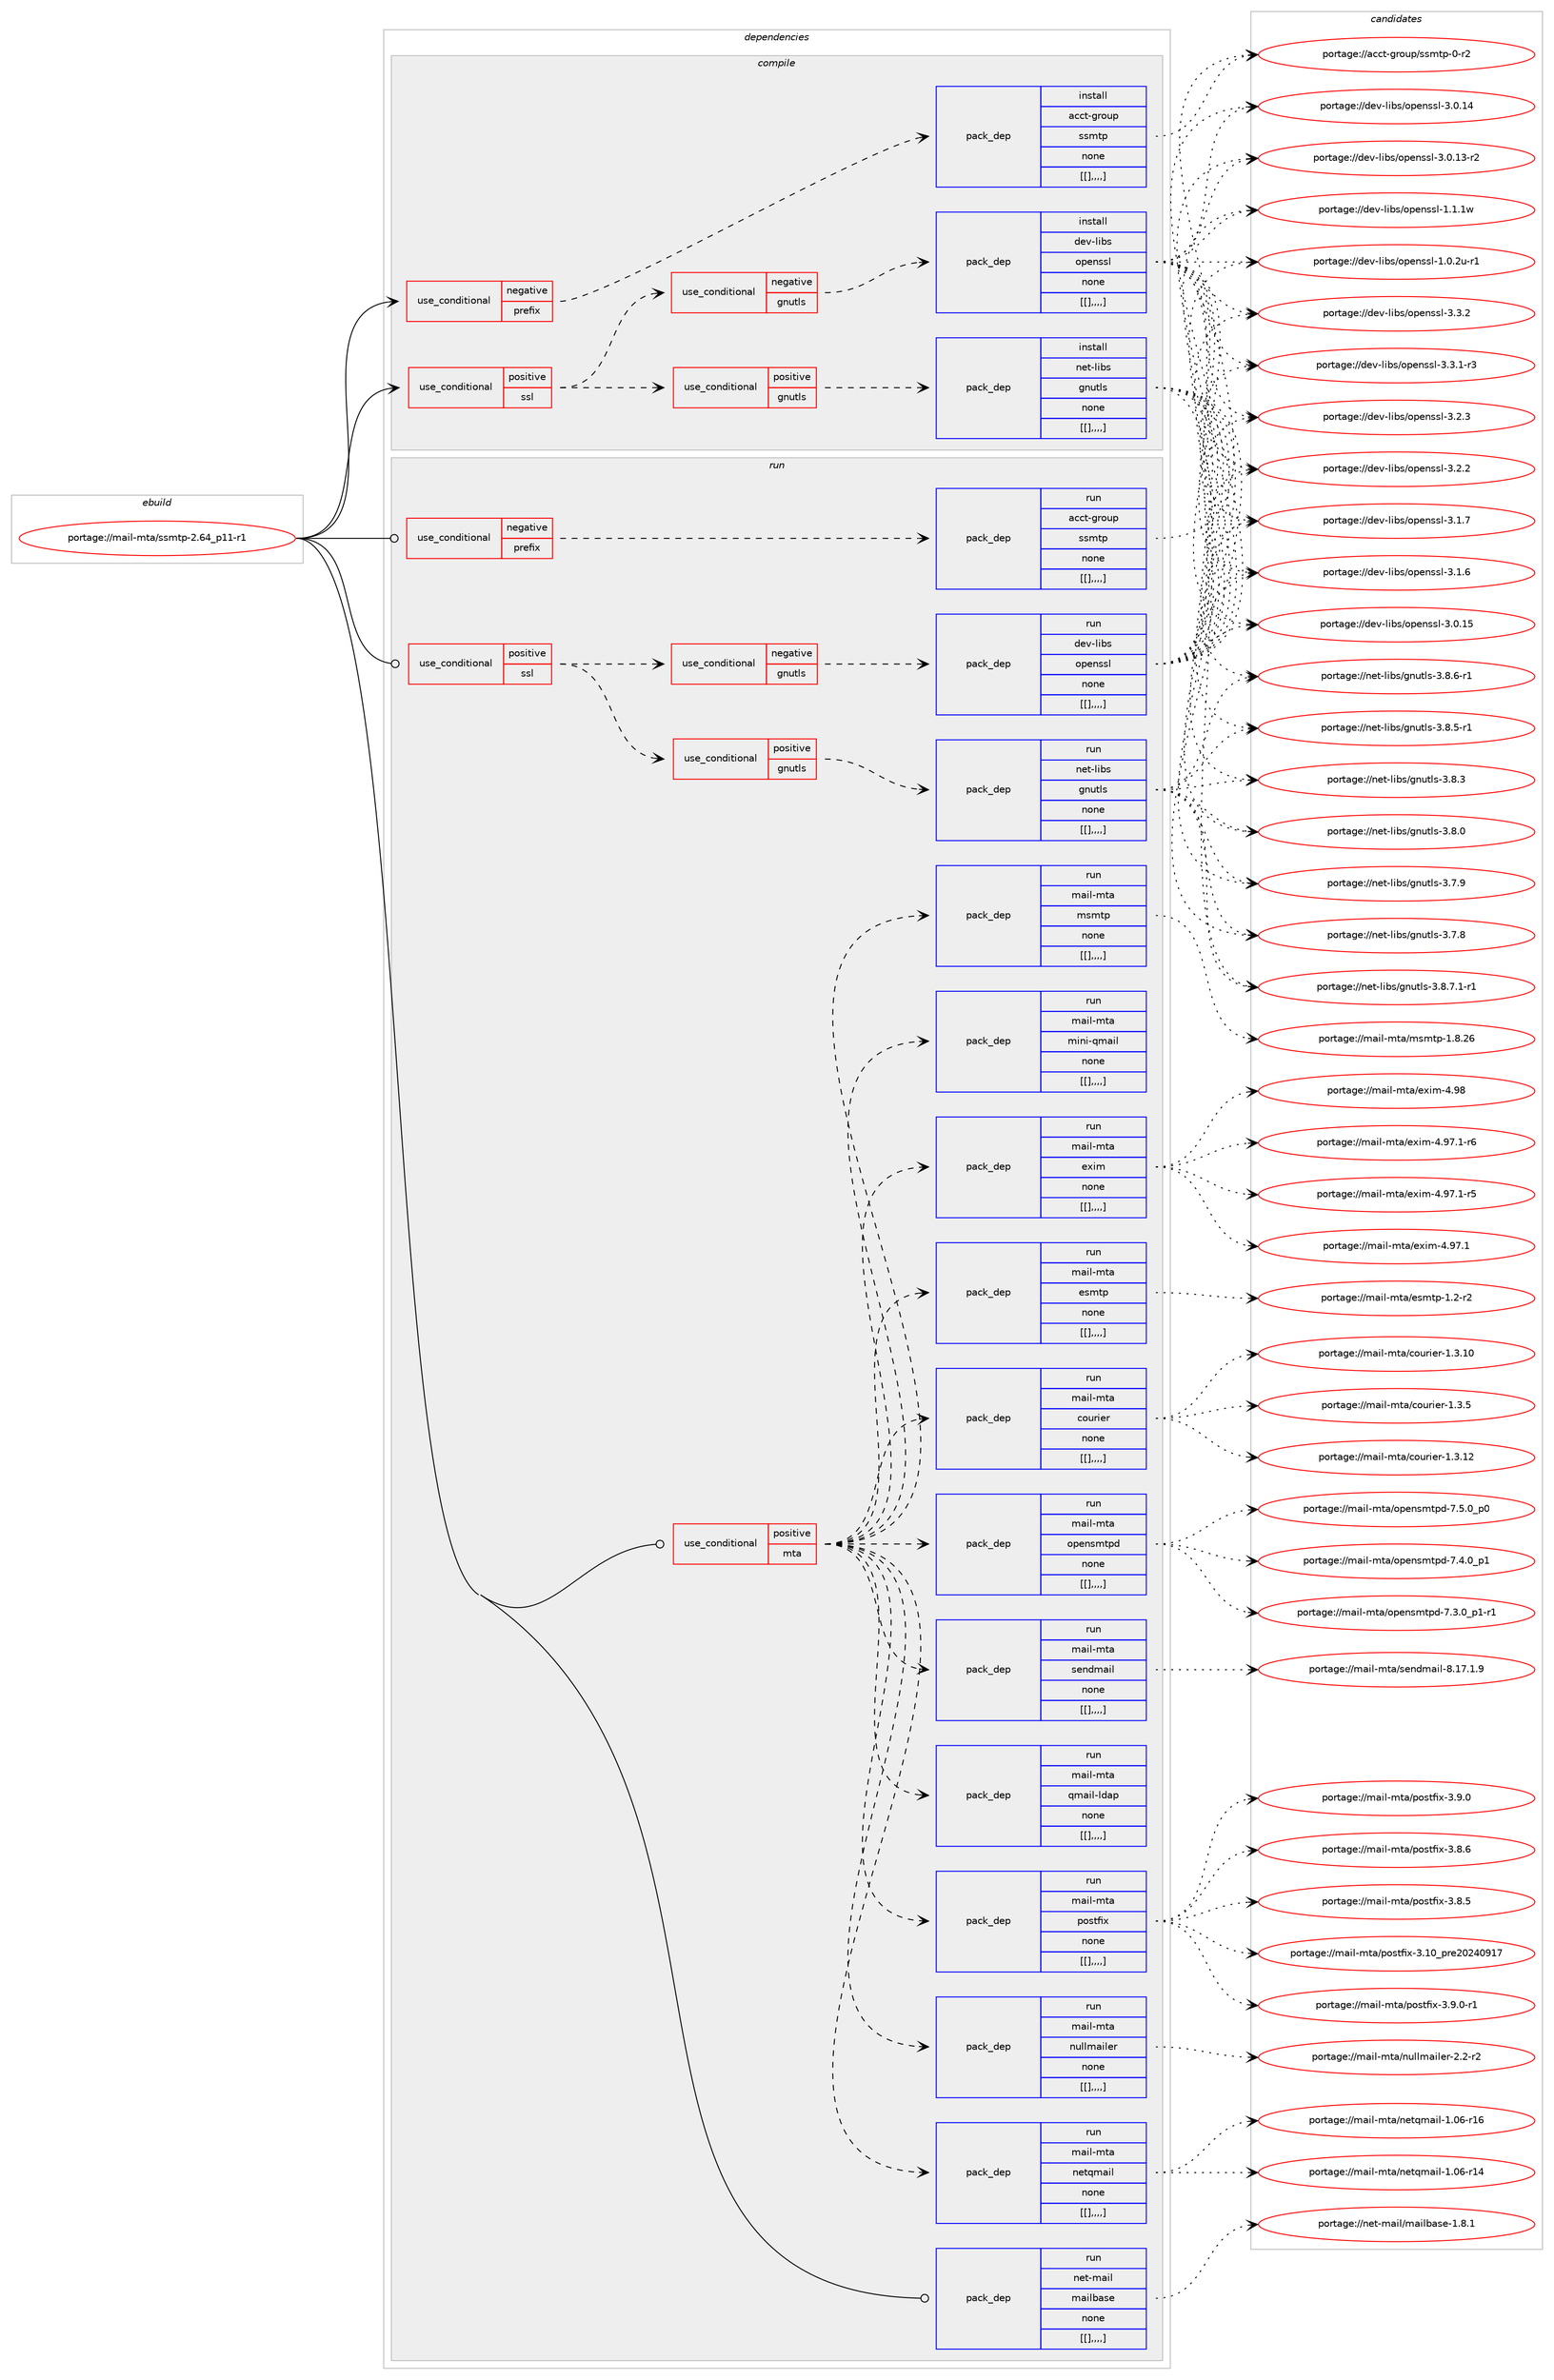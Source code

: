 digraph prolog {

# *************
# Graph options
# *************

newrank=true;
concentrate=true;
compound=true;
graph [rankdir=LR,fontname=Helvetica,fontsize=10,ranksep=1.5];#, ranksep=2.5, nodesep=0.2];
edge  [arrowhead=vee];
node  [fontname=Helvetica,fontsize=10];

# **********
# The ebuild
# **********

subgraph cluster_leftcol {
color=gray;
label=<<i>ebuild</i>>;
id [label="portage://mail-mta/ssmtp-2.64_p11-r1", color=red, width=4, href="../mail-mta/ssmtp-2.64_p11-r1.svg"];
}

# ****************
# The dependencies
# ****************

subgraph cluster_midcol {
color=gray;
label=<<i>dependencies</i>>;
subgraph cluster_compile {
fillcolor="#eeeeee";
style=filled;
label=<<i>compile</i>>;
subgraph cond73875 {
dependency290933 [label=<<TABLE BORDER="0" CELLBORDER="1" CELLSPACING="0" CELLPADDING="4"><TR><TD ROWSPAN="3" CELLPADDING="10">use_conditional</TD></TR><TR><TD>negative</TD></TR><TR><TD>prefix</TD></TR></TABLE>>, shape=none, color=red];
subgraph pack214709 {
dependency290934 [label=<<TABLE BORDER="0" CELLBORDER="1" CELLSPACING="0" CELLPADDING="4" WIDTH="220"><TR><TD ROWSPAN="6" CELLPADDING="30">pack_dep</TD></TR><TR><TD WIDTH="110">install</TD></TR><TR><TD>acct-group</TD></TR><TR><TD>ssmtp</TD></TR><TR><TD>none</TD></TR><TR><TD>[[],,,,]</TD></TR></TABLE>>, shape=none, color=blue];
}
dependency290933:e -> dependency290934:w [weight=20,style="dashed",arrowhead="vee"];
}
id:e -> dependency290933:w [weight=20,style="solid",arrowhead="vee"];
subgraph cond73876 {
dependency290935 [label=<<TABLE BORDER="0" CELLBORDER="1" CELLSPACING="0" CELLPADDING="4"><TR><TD ROWSPAN="3" CELLPADDING="10">use_conditional</TD></TR><TR><TD>positive</TD></TR><TR><TD>ssl</TD></TR></TABLE>>, shape=none, color=red];
subgraph cond73877 {
dependency290936 [label=<<TABLE BORDER="0" CELLBORDER="1" CELLSPACING="0" CELLPADDING="4"><TR><TD ROWSPAN="3" CELLPADDING="10">use_conditional</TD></TR><TR><TD>positive</TD></TR><TR><TD>gnutls</TD></TR></TABLE>>, shape=none, color=red];
subgraph pack214710 {
dependency290937 [label=<<TABLE BORDER="0" CELLBORDER="1" CELLSPACING="0" CELLPADDING="4" WIDTH="220"><TR><TD ROWSPAN="6" CELLPADDING="30">pack_dep</TD></TR><TR><TD WIDTH="110">install</TD></TR><TR><TD>net-libs</TD></TR><TR><TD>gnutls</TD></TR><TR><TD>none</TD></TR><TR><TD>[[],,,,]</TD></TR></TABLE>>, shape=none, color=blue];
}
dependency290936:e -> dependency290937:w [weight=20,style="dashed",arrowhead="vee"];
}
dependency290935:e -> dependency290936:w [weight=20,style="dashed",arrowhead="vee"];
subgraph cond73878 {
dependency290938 [label=<<TABLE BORDER="0" CELLBORDER="1" CELLSPACING="0" CELLPADDING="4"><TR><TD ROWSPAN="3" CELLPADDING="10">use_conditional</TD></TR><TR><TD>negative</TD></TR><TR><TD>gnutls</TD></TR></TABLE>>, shape=none, color=red];
subgraph pack214711 {
dependency290939 [label=<<TABLE BORDER="0" CELLBORDER="1" CELLSPACING="0" CELLPADDING="4" WIDTH="220"><TR><TD ROWSPAN="6" CELLPADDING="30">pack_dep</TD></TR><TR><TD WIDTH="110">install</TD></TR><TR><TD>dev-libs</TD></TR><TR><TD>openssl</TD></TR><TR><TD>none</TD></TR><TR><TD>[[],,,,]</TD></TR></TABLE>>, shape=none, color=blue];
}
dependency290938:e -> dependency290939:w [weight=20,style="dashed",arrowhead="vee"];
}
dependency290935:e -> dependency290938:w [weight=20,style="dashed",arrowhead="vee"];
}
id:e -> dependency290935:w [weight=20,style="solid",arrowhead="vee"];
}
subgraph cluster_compileandrun {
fillcolor="#eeeeee";
style=filled;
label=<<i>compile and run</i>>;
}
subgraph cluster_run {
fillcolor="#eeeeee";
style=filled;
label=<<i>run</i>>;
subgraph cond73879 {
dependency290940 [label=<<TABLE BORDER="0" CELLBORDER="1" CELLSPACING="0" CELLPADDING="4"><TR><TD ROWSPAN="3" CELLPADDING="10">use_conditional</TD></TR><TR><TD>negative</TD></TR><TR><TD>prefix</TD></TR></TABLE>>, shape=none, color=red];
subgraph pack214712 {
dependency290941 [label=<<TABLE BORDER="0" CELLBORDER="1" CELLSPACING="0" CELLPADDING="4" WIDTH="220"><TR><TD ROWSPAN="6" CELLPADDING="30">pack_dep</TD></TR><TR><TD WIDTH="110">run</TD></TR><TR><TD>acct-group</TD></TR><TR><TD>ssmtp</TD></TR><TR><TD>none</TD></TR><TR><TD>[[],,,,]</TD></TR></TABLE>>, shape=none, color=blue];
}
dependency290940:e -> dependency290941:w [weight=20,style="dashed",arrowhead="vee"];
}
id:e -> dependency290940:w [weight=20,style="solid",arrowhead="odot"];
subgraph cond73880 {
dependency290942 [label=<<TABLE BORDER="0" CELLBORDER="1" CELLSPACING="0" CELLPADDING="4"><TR><TD ROWSPAN="3" CELLPADDING="10">use_conditional</TD></TR><TR><TD>positive</TD></TR><TR><TD>mta</TD></TR></TABLE>>, shape=none, color=red];
subgraph pack214713 {
dependency290943 [label=<<TABLE BORDER="0" CELLBORDER="1" CELLSPACING="0" CELLPADDING="4" WIDTH="220"><TR><TD ROWSPAN="6" CELLPADDING="30">pack_dep</TD></TR><TR><TD WIDTH="110">run</TD></TR><TR><TD>mail-mta</TD></TR><TR><TD>courier</TD></TR><TR><TD>none</TD></TR><TR><TD>[[],,,,]</TD></TR></TABLE>>, shape=none, color=blue];
}
dependency290942:e -> dependency290943:w [weight=20,style="dashed",arrowhead="vee"];
subgraph pack214714 {
dependency290944 [label=<<TABLE BORDER="0" CELLBORDER="1" CELLSPACING="0" CELLPADDING="4" WIDTH="220"><TR><TD ROWSPAN="6" CELLPADDING="30">pack_dep</TD></TR><TR><TD WIDTH="110">run</TD></TR><TR><TD>mail-mta</TD></TR><TR><TD>esmtp</TD></TR><TR><TD>none</TD></TR><TR><TD>[[],,,,]</TD></TR></TABLE>>, shape=none, color=blue];
}
dependency290942:e -> dependency290944:w [weight=20,style="dashed",arrowhead="vee"];
subgraph pack214715 {
dependency290945 [label=<<TABLE BORDER="0" CELLBORDER="1" CELLSPACING="0" CELLPADDING="4" WIDTH="220"><TR><TD ROWSPAN="6" CELLPADDING="30">pack_dep</TD></TR><TR><TD WIDTH="110">run</TD></TR><TR><TD>mail-mta</TD></TR><TR><TD>exim</TD></TR><TR><TD>none</TD></TR><TR><TD>[[],,,,]</TD></TR></TABLE>>, shape=none, color=blue];
}
dependency290942:e -> dependency290945:w [weight=20,style="dashed",arrowhead="vee"];
subgraph pack214716 {
dependency290946 [label=<<TABLE BORDER="0" CELLBORDER="1" CELLSPACING="0" CELLPADDING="4" WIDTH="220"><TR><TD ROWSPAN="6" CELLPADDING="30">pack_dep</TD></TR><TR><TD WIDTH="110">run</TD></TR><TR><TD>mail-mta</TD></TR><TR><TD>mini-qmail</TD></TR><TR><TD>none</TD></TR><TR><TD>[[],,,,]</TD></TR></TABLE>>, shape=none, color=blue];
}
dependency290942:e -> dependency290946:w [weight=20,style="dashed",arrowhead="vee"];
subgraph pack214717 {
dependency290947 [label=<<TABLE BORDER="0" CELLBORDER="1" CELLSPACING="0" CELLPADDING="4" WIDTH="220"><TR><TD ROWSPAN="6" CELLPADDING="30">pack_dep</TD></TR><TR><TD WIDTH="110">run</TD></TR><TR><TD>mail-mta</TD></TR><TR><TD>msmtp</TD></TR><TR><TD>none</TD></TR><TR><TD>[[],,,,]</TD></TR></TABLE>>, shape=none, color=blue];
}
dependency290942:e -> dependency290947:w [weight=20,style="dashed",arrowhead="vee"];
subgraph pack214718 {
dependency290948 [label=<<TABLE BORDER="0" CELLBORDER="1" CELLSPACING="0" CELLPADDING="4" WIDTH="220"><TR><TD ROWSPAN="6" CELLPADDING="30">pack_dep</TD></TR><TR><TD WIDTH="110">run</TD></TR><TR><TD>mail-mta</TD></TR><TR><TD>netqmail</TD></TR><TR><TD>none</TD></TR><TR><TD>[[],,,,]</TD></TR></TABLE>>, shape=none, color=blue];
}
dependency290942:e -> dependency290948:w [weight=20,style="dashed",arrowhead="vee"];
subgraph pack214719 {
dependency290949 [label=<<TABLE BORDER="0" CELLBORDER="1" CELLSPACING="0" CELLPADDING="4" WIDTH="220"><TR><TD ROWSPAN="6" CELLPADDING="30">pack_dep</TD></TR><TR><TD WIDTH="110">run</TD></TR><TR><TD>mail-mta</TD></TR><TR><TD>nullmailer</TD></TR><TR><TD>none</TD></TR><TR><TD>[[],,,,]</TD></TR></TABLE>>, shape=none, color=blue];
}
dependency290942:e -> dependency290949:w [weight=20,style="dashed",arrowhead="vee"];
subgraph pack214720 {
dependency290950 [label=<<TABLE BORDER="0" CELLBORDER="1" CELLSPACING="0" CELLPADDING="4" WIDTH="220"><TR><TD ROWSPAN="6" CELLPADDING="30">pack_dep</TD></TR><TR><TD WIDTH="110">run</TD></TR><TR><TD>mail-mta</TD></TR><TR><TD>postfix</TD></TR><TR><TD>none</TD></TR><TR><TD>[[],,,,]</TD></TR></TABLE>>, shape=none, color=blue];
}
dependency290942:e -> dependency290950:w [weight=20,style="dashed",arrowhead="vee"];
subgraph pack214721 {
dependency290951 [label=<<TABLE BORDER="0" CELLBORDER="1" CELLSPACING="0" CELLPADDING="4" WIDTH="220"><TR><TD ROWSPAN="6" CELLPADDING="30">pack_dep</TD></TR><TR><TD WIDTH="110">run</TD></TR><TR><TD>mail-mta</TD></TR><TR><TD>qmail-ldap</TD></TR><TR><TD>none</TD></TR><TR><TD>[[],,,,]</TD></TR></TABLE>>, shape=none, color=blue];
}
dependency290942:e -> dependency290951:w [weight=20,style="dashed",arrowhead="vee"];
subgraph pack214722 {
dependency290952 [label=<<TABLE BORDER="0" CELLBORDER="1" CELLSPACING="0" CELLPADDING="4" WIDTH="220"><TR><TD ROWSPAN="6" CELLPADDING="30">pack_dep</TD></TR><TR><TD WIDTH="110">run</TD></TR><TR><TD>mail-mta</TD></TR><TR><TD>sendmail</TD></TR><TR><TD>none</TD></TR><TR><TD>[[],,,,]</TD></TR></TABLE>>, shape=none, color=blue];
}
dependency290942:e -> dependency290952:w [weight=20,style="dashed",arrowhead="vee"];
subgraph pack214723 {
dependency290953 [label=<<TABLE BORDER="0" CELLBORDER="1" CELLSPACING="0" CELLPADDING="4" WIDTH="220"><TR><TD ROWSPAN="6" CELLPADDING="30">pack_dep</TD></TR><TR><TD WIDTH="110">run</TD></TR><TR><TD>mail-mta</TD></TR><TR><TD>opensmtpd</TD></TR><TR><TD>none</TD></TR><TR><TD>[[],,,,]</TD></TR></TABLE>>, shape=none, color=blue];
}
dependency290942:e -> dependency290953:w [weight=20,style="dashed",arrowhead="vee"];
}
id:e -> dependency290942:w [weight=20,style="solid",arrowhead="odot"];
subgraph cond73881 {
dependency290954 [label=<<TABLE BORDER="0" CELLBORDER="1" CELLSPACING="0" CELLPADDING="4"><TR><TD ROWSPAN="3" CELLPADDING="10">use_conditional</TD></TR><TR><TD>positive</TD></TR><TR><TD>ssl</TD></TR></TABLE>>, shape=none, color=red];
subgraph cond73882 {
dependency290955 [label=<<TABLE BORDER="0" CELLBORDER="1" CELLSPACING="0" CELLPADDING="4"><TR><TD ROWSPAN="3" CELLPADDING="10">use_conditional</TD></TR><TR><TD>positive</TD></TR><TR><TD>gnutls</TD></TR></TABLE>>, shape=none, color=red];
subgraph pack214724 {
dependency290956 [label=<<TABLE BORDER="0" CELLBORDER="1" CELLSPACING="0" CELLPADDING="4" WIDTH="220"><TR><TD ROWSPAN="6" CELLPADDING="30">pack_dep</TD></TR><TR><TD WIDTH="110">run</TD></TR><TR><TD>net-libs</TD></TR><TR><TD>gnutls</TD></TR><TR><TD>none</TD></TR><TR><TD>[[],,,,]</TD></TR></TABLE>>, shape=none, color=blue];
}
dependency290955:e -> dependency290956:w [weight=20,style="dashed",arrowhead="vee"];
}
dependency290954:e -> dependency290955:w [weight=20,style="dashed",arrowhead="vee"];
subgraph cond73883 {
dependency290957 [label=<<TABLE BORDER="0" CELLBORDER="1" CELLSPACING="0" CELLPADDING="4"><TR><TD ROWSPAN="3" CELLPADDING="10">use_conditional</TD></TR><TR><TD>negative</TD></TR><TR><TD>gnutls</TD></TR></TABLE>>, shape=none, color=red];
subgraph pack214725 {
dependency290958 [label=<<TABLE BORDER="0" CELLBORDER="1" CELLSPACING="0" CELLPADDING="4" WIDTH="220"><TR><TD ROWSPAN="6" CELLPADDING="30">pack_dep</TD></TR><TR><TD WIDTH="110">run</TD></TR><TR><TD>dev-libs</TD></TR><TR><TD>openssl</TD></TR><TR><TD>none</TD></TR><TR><TD>[[],,,,]</TD></TR></TABLE>>, shape=none, color=blue];
}
dependency290957:e -> dependency290958:w [weight=20,style="dashed",arrowhead="vee"];
}
dependency290954:e -> dependency290957:w [weight=20,style="dashed",arrowhead="vee"];
}
id:e -> dependency290954:w [weight=20,style="solid",arrowhead="odot"];
subgraph pack214726 {
dependency290959 [label=<<TABLE BORDER="0" CELLBORDER="1" CELLSPACING="0" CELLPADDING="4" WIDTH="220"><TR><TD ROWSPAN="6" CELLPADDING="30">pack_dep</TD></TR><TR><TD WIDTH="110">run</TD></TR><TR><TD>net-mail</TD></TR><TR><TD>mailbase</TD></TR><TR><TD>none</TD></TR><TR><TD>[[],,,,]</TD></TR></TABLE>>, shape=none, color=blue];
}
id:e -> dependency290959:w [weight=20,style="solid",arrowhead="odot"];
}
}

# **************
# The candidates
# **************

subgraph cluster_choices {
rank=same;
color=gray;
label=<<i>candidates</i>>;

subgraph choice214709 {
color=black;
nodesep=1;
choice979999116451031141111171124711511510911611245484511450 [label="portage://acct-group/ssmtp-0-r2", color=red, width=4,href="../acct-group/ssmtp-0-r2.svg"];
dependency290934:e -> choice979999116451031141111171124711511510911611245484511450:w [style=dotted,weight="100"];
}
subgraph choice214710 {
color=black;
nodesep=1;
choice11010111645108105981154710311011711610811545514656465546494511449 [label="portage://net-libs/gnutls-3.8.7.1-r1", color=red, width=4,href="../net-libs/gnutls-3.8.7.1-r1.svg"];
choice1101011164510810598115471031101171161081154551465646544511449 [label="portage://net-libs/gnutls-3.8.6-r1", color=red, width=4,href="../net-libs/gnutls-3.8.6-r1.svg"];
choice1101011164510810598115471031101171161081154551465646534511449 [label="portage://net-libs/gnutls-3.8.5-r1", color=red, width=4,href="../net-libs/gnutls-3.8.5-r1.svg"];
choice110101116451081059811547103110117116108115455146564651 [label="portage://net-libs/gnutls-3.8.3", color=red, width=4,href="../net-libs/gnutls-3.8.3.svg"];
choice110101116451081059811547103110117116108115455146564648 [label="portage://net-libs/gnutls-3.8.0", color=red, width=4,href="../net-libs/gnutls-3.8.0.svg"];
choice110101116451081059811547103110117116108115455146554657 [label="portage://net-libs/gnutls-3.7.9", color=red, width=4,href="../net-libs/gnutls-3.7.9.svg"];
choice110101116451081059811547103110117116108115455146554656 [label="portage://net-libs/gnutls-3.7.8", color=red, width=4,href="../net-libs/gnutls-3.7.8.svg"];
dependency290937:e -> choice11010111645108105981154710311011711610811545514656465546494511449:w [style=dotted,weight="100"];
dependency290937:e -> choice1101011164510810598115471031101171161081154551465646544511449:w [style=dotted,weight="100"];
dependency290937:e -> choice1101011164510810598115471031101171161081154551465646534511449:w [style=dotted,weight="100"];
dependency290937:e -> choice110101116451081059811547103110117116108115455146564651:w [style=dotted,weight="100"];
dependency290937:e -> choice110101116451081059811547103110117116108115455146564648:w [style=dotted,weight="100"];
dependency290937:e -> choice110101116451081059811547103110117116108115455146554657:w [style=dotted,weight="100"];
dependency290937:e -> choice110101116451081059811547103110117116108115455146554656:w [style=dotted,weight="100"];
}
subgraph choice214711 {
color=black;
nodesep=1;
choice100101118451081059811547111112101110115115108455146514650 [label="portage://dev-libs/openssl-3.3.2", color=red, width=4,href="../dev-libs/openssl-3.3.2.svg"];
choice1001011184510810598115471111121011101151151084551465146494511451 [label="portage://dev-libs/openssl-3.3.1-r3", color=red, width=4,href="../dev-libs/openssl-3.3.1-r3.svg"];
choice100101118451081059811547111112101110115115108455146504651 [label="portage://dev-libs/openssl-3.2.3", color=red, width=4,href="../dev-libs/openssl-3.2.3.svg"];
choice100101118451081059811547111112101110115115108455146504650 [label="portage://dev-libs/openssl-3.2.2", color=red, width=4,href="../dev-libs/openssl-3.2.2.svg"];
choice100101118451081059811547111112101110115115108455146494655 [label="portage://dev-libs/openssl-3.1.7", color=red, width=4,href="../dev-libs/openssl-3.1.7.svg"];
choice100101118451081059811547111112101110115115108455146494654 [label="portage://dev-libs/openssl-3.1.6", color=red, width=4,href="../dev-libs/openssl-3.1.6.svg"];
choice10010111845108105981154711111210111011511510845514648464953 [label="portage://dev-libs/openssl-3.0.15", color=red, width=4,href="../dev-libs/openssl-3.0.15.svg"];
choice10010111845108105981154711111210111011511510845514648464952 [label="portage://dev-libs/openssl-3.0.14", color=red, width=4,href="../dev-libs/openssl-3.0.14.svg"];
choice100101118451081059811547111112101110115115108455146484649514511450 [label="portage://dev-libs/openssl-3.0.13-r2", color=red, width=4,href="../dev-libs/openssl-3.0.13-r2.svg"];
choice100101118451081059811547111112101110115115108454946494649119 [label="portage://dev-libs/openssl-1.1.1w", color=red, width=4,href="../dev-libs/openssl-1.1.1w.svg"];
choice1001011184510810598115471111121011101151151084549464846501174511449 [label="portage://dev-libs/openssl-1.0.2u-r1", color=red, width=4,href="../dev-libs/openssl-1.0.2u-r1.svg"];
dependency290939:e -> choice100101118451081059811547111112101110115115108455146514650:w [style=dotted,weight="100"];
dependency290939:e -> choice1001011184510810598115471111121011101151151084551465146494511451:w [style=dotted,weight="100"];
dependency290939:e -> choice100101118451081059811547111112101110115115108455146504651:w [style=dotted,weight="100"];
dependency290939:e -> choice100101118451081059811547111112101110115115108455146504650:w [style=dotted,weight="100"];
dependency290939:e -> choice100101118451081059811547111112101110115115108455146494655:w [style=dotted,weight="100"];
dependency290939:e -> choice100101118451081059811547111112101110115115108455146494654:w [style=dotted,weight="100"];
dependency290939:e -> choice10010111845108105981154711111210111011511510845514648464953:w [style=dotted,weight="100"];
dependency290939:e -> choice10010111845108105981154711111210111011511510845514648464952:w [style=dotted,weight="100"];
dependency290939:e -> choice100101118451081059811547111112101110115115108455146484649514511450:w [style=dotted,weight="100"];
dependency290939:e -> choice100101118451081059811547111112101110115115108454946494649119:w [style=dotted,weight="100"];
dependency290939:e -> choice1001011184510810598115471111121011101151151084549464846501174511449:w [style=dotted,weight="100"];
}
subgraph choice214712 {
color=black;
nodesep=1;
choice979999116451031141111171124711511510911611245484511450 [label="portage://acct-group/ssmtp-0-r2", color=red, width=4,href="../acct-group/ssmtp-0-r2.svg"];
dependency290941:e -> choice979999116451031141111171124711511510911611245484511450:w [style=dotted,weight="100"];
}
subgraph choice214713 {
color=black;
nodesep=1;
choice109971051084510911697479911111711410510111445494651464950 [label="portage://mail-mta/courier-1.3.12", color=red, width=4,href="../mail-mta/courier-1.3.12.svg"];
choice109971051084510911697479911111711410510111445494651464948 [label="portage://mail-mta/courier-1.3.10", color=red, width=4,href="../mail-mta/courier-1.3.10.svg"];
choice1099710510845109116974799111117114105101114454946514653 [label="portage://mail-mta/courier-1.3.5", color=red, width=4,href="../mail-mta/courier-1.3.5.svg"];
dependency290943:e -> choice109971051084510911697479911111711410510111445494651464950:w [style=dotted,weight="100"];
dependency290943:e -> choice109971051084510911697479911111711410510111445494651464948:w [style=dotted,weight="100"];
dependency290943:e -> choice1099710510845109116974799111117114105101114454946514653:w [style=dotted,weight="100"];
}
subgraph choice214714 {
color=black;
nodesep=1;
choice10997105108451091169747101115109116112454946504511450 [label="portage://mail-mta/esmtp-1.2-r2", color=red, width=4,href="../mail-mta/esmtp-1.2-r2.svg"];
dependency290944:e -> choice10997105108451091169747101115109116112454946504511450:w [style=dotted,weight="100"];
}
subgraph choice214715 {
color=black;
nodesep=1;
choice109971051084510911697471011201051094552465756 [label="portage://mail-mta/exim-4.98", color=red, width=4,href="../mail-mta/exim-4.98.svg"];
choice10997105108451091169747101120105109455246575546494511454 [label="portage://mail-mta/exim-4.97.1-r6", color=red, width=4,href="../mail-mta/exim-4.97.1-r6.svg"];
choice10997105108451091169747101120105109455246575546494511453 [label="portage://mail-mta/exim-4.97.1-r5", color=red, width=4,href="../mail-mta/exim-4.97.1-r5.svg"];
choice1099710510845109116974710112010510945524657554649 [label="portage://mail-mta/exim-4.97.1", color=red, width=4,href="../mail-mta/exim-4.97.1.svg"];
dependency290945:e -> choice109971051084510911697471011201051094552465756:w [style=dotted,weight="100"];
dependency290945:e -> choice10997105108451091169747101120105109455246575546494511454:w [style=dotted,weight="100"];
dependency290945:e -> choice10997105108451091169747101120105109455246575546494511453:w [style=dotted,weight="100"];
dependency290945:e -> choice1099710510845109116974710112010510945524657554649:w [style=dotted,weight="100"];
}
subgraph choice214716 {
color=black;
nodesep=1;
}
subgraph choice214717 {
color=black;
nodesep=1;
choice1099710510845109116974710911510911611245494656465054 [label="portage://mail-mta/msmtp-1.8.26", color=red, width=4,href="../mail-mta/msmtp-1.8.26.svg"];
dependency290947:e -> choice1099710510845109116974710911510911611245494656465054:w [style=dotted,weight="100"];
}
subgraph choice214718 {
color=black;
nodesep=1;
choice10997105108451091169747110101116113109971051084549464854451144954 [label="portage://mail-mta/netqmail-1.06-r16", color=red, width=4,href="../mail-mta/netqmail-1.06-r16.svg"];
choice10997105108451091169747110101116113109971051084549464854451144952 [label="portage://mail-mta/netqmail-1.06-r14", color=red, width=4,href="../mail-mta/netqmail-1.06-r14.svg"];
dependency290948:e -> choice10997105108451091169747110101116113109971051084549464854451144954:w [style=dotted,weight="100"];
dependency290948:e -> choice10997105108451091169747110101116113109971051084549464854451144952:w [style=dotted,weight="100"];
}
subgraph choice214719 {
color=black;
nodesep=1;
choice1099710510845109116974711011710810810997105108101114455046504511450 [label="portage://mail-mta/nullmailer-2.2-r2", color=red, width=4,href="../mail-mta/nullmailer-2.2-r2.svg"];
dependency290949:e -> choice1099710510845109116974711011710810810997105108101114455046504511450:w [style=dotted,weight="100"];
}
subgraph choice214720 {
color=black;
nodesep=1;
choice109971051084510911697471121111151161021051204551464948951121141015048505248574955 [label="portage://mail-mta/postfix-3.10_pre20240917", color=red, width=4,href="../mail-mta/postfix-3.10_pre20240917.svg"];
choice109971051084510911697471121111151161021051204551465746484511449 [label="portage://mail-mta/postfix-3.9.0-r1", color=red, width=4,href="../mail-mta/postfix-3.9.0-r1.svg"];
choice10997105108451091169747112111115116102105120455146574648 [label="portage://mail-mta/postfix-3.9.0", color=red, width=4,href="../mail-mta/postfix-3.9.0.svg"];
choice10997105108451091169747112111115116102105120455146564654 [label="portage://mail-mta/postfix-3.8.6", color=red, width=4,href="../mail-mta/postfix-3.8.6.svg"];
choice10997105108451091169747112111115116102105120455146564653 [label="portage://mail-mta/postfix-3.8.5", color=red, width=4,href="../mail-mta/postfix-3.8.5.svg"];
dependency290950:e -> choice109971051084510911697471121111151161021051204551464948951121141015048505248574955:w [style=dotted,weight="100"];
dependency290950:e -> choice109971051084510911697471121111151161021051204551465746484511449:w [style=dotted,weight="100"];
dependency290950:e -> choice10997105108451091169747112111115116102105120455146574648:w [style=dotted,weight="100"];
dependency290950:e -> choice10997105108451091169747112111115116102105120455146564654:w [style=dotted,weight="100"];
dependency290950:e -> choice10997105108451091169747112111115116102105120455146564653:w [style=dotted,weight="100"];
}
subgraph choice214721 {
color=black;
nodesep=1;
}
subgraph choice214722 {
color=black;
nodesep=1;
choice1099710510845109116974711510111010010997105108455646495546494657 [label="portage://mail-mta/sendmail-8.17.1.9", color=red, width=4,href="../mail-mta/sendmail-8.17.1.9.svg"];
dependency290952:e -> choice1099710510845109116974711510111010010997105108455646495546494657:w [style=dotted,weight="100"];
}
subgraph choice214723 {
color=black;
nodesep=1;
choice109971051084510911697471111121011101151091161121004555465346489511248 [label="portage://mail-mta/opensmtpd-7.5.0_p0", color=red, width=4,href="../mail-mta/opensmtpd-7.5.0_p0.svg"];
choice109971051084510911697471111121011101151091161121004555465246489511249 [label="portage://mail-mta/opensmtpd-7.4.0_p1", color=red, width=4,href="../mail-mta/opensmtpd-7.4.0_p1.svg"];
choice1099710510845109116974711111210111011510911611210045554651464895112494511449 [label="portage://mail-mta/opensmtpd-7.3.0_p1-r1", color=red, width=4,href="../mail-mta/opensmtpd-7.3.0_p1-r1.svg"];
dependency290953:e -> choice109971051084510911697471111121011101151091161121004555465346489511248:w [style=dotted,weight="100"];
dependency290953:e -> choice109971051084510911697471111121011101151091161121004555465246489511249:w [style=dotted,weight="100"];
dependency290953:e -> choice1099710510845109116974711111210111011510911611210045554651464895112494511449:w [style=dotted,weight="100"];
}
subgraph choice214724 {
color=black;
nodesep=1;
choice11010111645108105981154710311011711610811545514656465546494511449 [label="portage://net-libs/gnutls-3.8.7.1-r1", color=red, width=4,href="../net-libs/gnutls-3.8.7.1-r1.svg"];
choice1101011164510810598115471031101171161081154551465646544511449 [label="portage://net-libs/gnutls-3.8.6-r1", color=red, width=4,href="../net-libs/gnutls-3.8.6-r1.svg"];
choice1101011164510810598115471031101171161081154551465646534511449 [label="portage://net-libs/gnutls-3.8.5-r1", color=red, width=4,href="../net-libs/gnutls-3.8.5-r1.svg"];
choice110101116451081059811547103110117116108115455146564651 [label="portage://net-libs/gnutls-3.8.3", color=red, width=4,href="../net-libs/gnutls-3.8.3.svg"];
choice110101116451081059811547103110117116108115455146564648 [label="portage://net-libs/gnutls-3.8.0", color=red, width=4,href="../net-libs/gnutls-3.8.0.svg"];
choice110101116451081059811547103110117116108115455146554657 [label="portage://net-libs/gnutls-3.7.9", color=red, width=4,href="../net-libs/gnutls-3.7.9.svg"];
choice110101116451081059811547103110117116108115455146554656 [label="portage://net-libs/gnutls-3.7.8", color=red, width=4,href="../net-libs/gnutls-3.7.8.svg"];
dependency290956:e -> choice11010111645108105981154710311011711610811545514656465546494511449:w [style=dotted,weight="100"];
dependency290956:e -> choice1101011164510810598115471031101171161081154551465646544511449:w [style=dotted,weight="100"];
dependency290956:e -> choice1101011164510810598115471031101171161081154551465646534511449:w [style=dotted,weight="100"];
dependency290956:e -> choice110101116451081059811547103110117116108115455146564651:w [style=dotted,weight="100"];
dependency290956:e -> choice110101116451081059811547103110117116108115455146564648:w [style=dotted,weight="100"];
dependency290956:e -> choice110101116451081059811547103110117116108115455146554657:w [style=dotted,weight="100"];
dependency290956:e -> choice110101116451081059811547103110117116108115455146554656:w [style=dotted,weight="100"];
}
subgraph choice214725 {
color=black;
nodesep=1;
choice100101118451081059811547111112101110115115108455146514650 [label="portage://dev-libs/openssl-3.3.2", color=red, width=4,href="../dev-libs/openssl-3.3.2.svg"];
choice1001011184510810598115471111121011101151151084551465146494511451 [label="portage://dev-libs/openssl-3.3.1-r3", color=red, width=4,href="../dev-libs/openssl-3.3.1-r3.svg"];
choice100101118451081059811547111112101110115115108455146504651 [label="portage://dev-libs/openssl-3.2.3", color=red, width=4,href="../dev-libs/openssl-3.2.3.svg"];
choice100101118451081059811547111112101110115115108455146504650 [label="portage://dev-libs/openssl-3.2.2", color=red, width=4,href="../dev-libs/openssl-3.2.2.svg"];
choice100101118451081059811547111112101110115115108455146494655 [label="portage://dev-libs/openssl-3.1.7", color=red, width=4,href="../dev-libs/openssl-3.1.7.svg"];
choice100101118451081059811547111112101110115115108455146494654 [label="portage://dev-libs/openssl-3.1.6", color=red, width=4,href="../dev-libs/openssl-3.1.6.svg"];
choice10010111845108105981154711111210111011511510845514648464953 [label="portage://dev-libs/openssl-3.0.15", color=red, width=4,href="../dev-libs/openssl-3.0.15.svg"];
choice10010111845108105981154711111210111011511510845514648464952 [label="portage://dev-libs/openssl-3.0.14", color=red, width=4,href="../dev-libs/openssl-3.0.14.svg"];
choice100101118451081059811547111112101110115115108455146484649514511450 [label="portage://dev-libs/openssl-3.0.13-r2", color=red, width=4,href="../dev-libs/openssl-3.0.13-r2.svg"];
choice100101118451081059811547111112101110115115108454946494649119 [label="portage://dev-libs/openssl-1.1.1w", color=red, width=4,href="../dev-libs/openssl-1.1.1w.svg"];
choice1001011184510810598115471111121011101151151084549464846501174511449 [label="portage://dev-libs/openssl-1.0.2u-r1", color=red, width=4,href="../dev-libs/openssl-1.0.2u-r1.svg"];
dependency290958:e -> choice100101118451081059811547111112101110115115108455146514650:w [style=dotted,weight="100"];
dependency290958:e -> choice1001011184510810598115471111121011101151151084551465146494511451:w [style=dotted,weight="100"];
dependency290958:e -> choice100101118451081059811547111112101110115115108455146504651:w [style=dotted,weight="100"];
dependency290958:e -> choice100101118451081059811547111112101110115115108455146504650:w [style=dotted,weight="100"];
dependency290958:e -> choice100101118451081059811547111112101110115115108455146494655:w [style=dotted,weight="100"];
dependency290958:e -> choice100101118451081059811547111112101110115115108455146494654:w [style=dotted,weight="100"];
dependency290958:e -> choice10010111845108105981154711111210111011511510845514648464953:w [style=dotted,weight="100"];
dependency290958:e -> choice10010111845108105981154711111210111011511510845514648464952:w [style=dotted,weight="100"];
dependency290958:e -> choice100101118451081059811547111112101110115115108455146484649514511450:w [style=dotted,weight="100"];
dependency290958:e -> choice100101118451081059811547111112101110115115108454946494649119:w [style=dotted,weight="100"];
dependency290958:e -> choice1001011184510810598115471111121011101151151084549464846501174511449:w [style=dotted,weight="100"];
}
subgraph choice214726 {
color=black;
nodesep=1;
choice110101116451099710510847109971051089897115101454946564649 [label="portage://net-mail/mailbase-1.8.1", color=red, width=4,href="../net-mail/mailbase-1.8.1.svg"];
dependency290959:e -> choice110101116451099710510847109971051089897115101454946564649:w [style=dotted,weight="100"];
}
}

}
